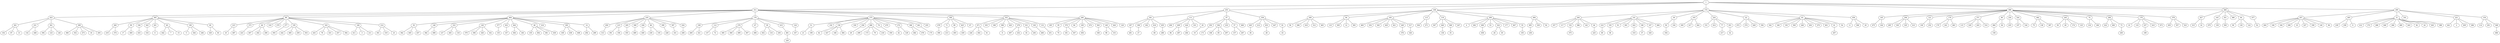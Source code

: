graph g_m_499{
1--311
1--253
1--108
1--172
1--488
1--468
1--295
311--423
311--365
311--88
311--464
311--235
311--176
311--275
311--346
311--332
311--240
253--341
253--111
253--97
253--334
108--349
108--94
108--165
108--113
108--119
108--200
108--494
172--244
172--141
172--30
172--103
172--224
172--22
172--63
172--454
488--145
488--294
488--121
488--179
488--371
488--80
488--234
488--324
488--462
488--245
488--74
488--284
488--178
488--378
468--427
468--143
468--351
468--380
468--64
468--477
295--457
295--403
295--31
295--191
295--221
295--154
423--261
423--231
423--361
423--389
365--260
365--99
365--336
365--343
365--201
365--40
365--190
365--60
88--415
88--373
88--46
88--318
88--279
88--277
88--195
88--163
88--180
88--214
464--93
464--148
464--333
464--128
464--377
464--432
464--444
464--48
464--216
464--395
464--14
235--450
235--215
235--205
235--308
235--436
235--66
235--399
235--397
235--434
176--338
176--112
176--276
176--47
176--39
176--419
176--124
275--51
275--192
275--156
275--330
275--256
275--486
275--76
275--470
275--272
275--366
275--461
275--255
346--478
346--71
346--89
346--425
346--67
332--471
332--335
332--188
332--398
332--420
332--278
332--331
332--183
332--131
240--185
240--95
240--370
240--84
240--109
240--474
240--363
240--149
240--426
240--120
341--187
341--198
341--182
341--416
341--455
111--206
111--409
111--424
111--101
111--45
97--350
97--302
97--233
97--57
97--460
334--445
334--212
334--453
334--447
334--81
349--56
349--296
349--418
349--312
349--465
94--110
94--305
94--12
94--383
165--469
165--254
165--345
165--429
165--421
165--249
165--317
113--304
113--271
119--367
119--440
119--368
119--247
200--4
200--282
200--490
200--53
200--322
200--177
200--467
200--55
494--495
494--339
494--92
244--337
244--117
244--152
244--386
244--142
244--44
141--210
141--193
141--91
141--491
141--422
141--196
141--107
141--406
30--50
30--104
103--309
103--417
103--262
224--151
224--414
224--77
224--451
22--472
22--274
22--428
22--356
63--342
63--160
63--150
63--300
63--248
63--204
63--270
63--401
63--41
63--54
454--11
454--306
454--20
145--475
145--164
294--285
294--303
294--325
294--413
121--100
121--252
179--170
179--241
179--463
371--115
371--229
371--203
371--314
80--484
80--36
234--435
324--197
324--144
462--75
462--138
462--387
245--59
245--49
245--174
245--125
74--134
74--186
284--222
284--483
284--73
178--10
178--133
178--237
178--410
178--473
378--459
378--357
378--323
427--315
427--16
143--479
143--159
351--500
64--90
64--130
64--122
477--52
457--404
457--106
457--184
457--298
457--33
457--227
457--358
457--140
457--96
403--239
403--258
403--9
31--412
31--372
31--288
31--446
31--266
31--480
31--443
31--82
31--24
31--263
31--388
221--441
221--2
221--209
221--286
154--114
154--291
154--348
261--102
261--87
261--13
231--132
231--448
361--394
361--123
361--126
389--360
389--352
389--273
389--18
389--293
260--219
260--374
99--17
99--400
336--433
343--316
201--6
40--442
40--7
40--15
190--5
190--344
190--246
60--329
60--83
415--25
415--487
373--223
46--407
46--202
46--290
277--393
195--242
195--485
195--259
195--353
163--243
163--78
163--431
163--257
163--392
180--411
180--3
180--211
214--301
214--319
214--23
93--362
93--405
93--437
148--382
148--498
333--127
333--283
333--118
128--379
128--396
128--328
128--162
377--135
432--147
444--364
444--146
48--139
48--492
48--381
48--430
395--169
395--438
395--408
14--292
14--289
450--313
215--391
215--194
205--355
308--489
436--449
66--230
66--155
399--228
397--161
434--208
338--269
338--321
112--137
112--72
276--385
276--369
276--499
276--307
47--496
39--452
39--116
39--250
419--481
124--167
51--21
51--199
156--62
156--327
156--166
156--384
256--29
486--299
486--173
486--79
486--218
76--359
272--42
272--129
366--482
366--476
461--175
478--390
71--213
89--493
425--439
471--226
471--402
471--61
398--8
278--497
278--232
331--34
331--236
183--268
131--251
95--70
370--181
370--347
109--456
363--340
149--98
149--153
187--281
198--27
416--68
455--280
409--86
409--287
424--264
45--19
350--171
302--168
302--85
302--297
57--157
57--267
445--38
453--28
81--43
249--376
317--326
440--136
368--35
490--458
322--26
322--65
55--105
495--238
152--375
44--225
210--69
193--58
422--310
196--37
107--320
50--354
77--217
451--32
41--207
484--158
73--265
237--189
348--466
481--220
}
